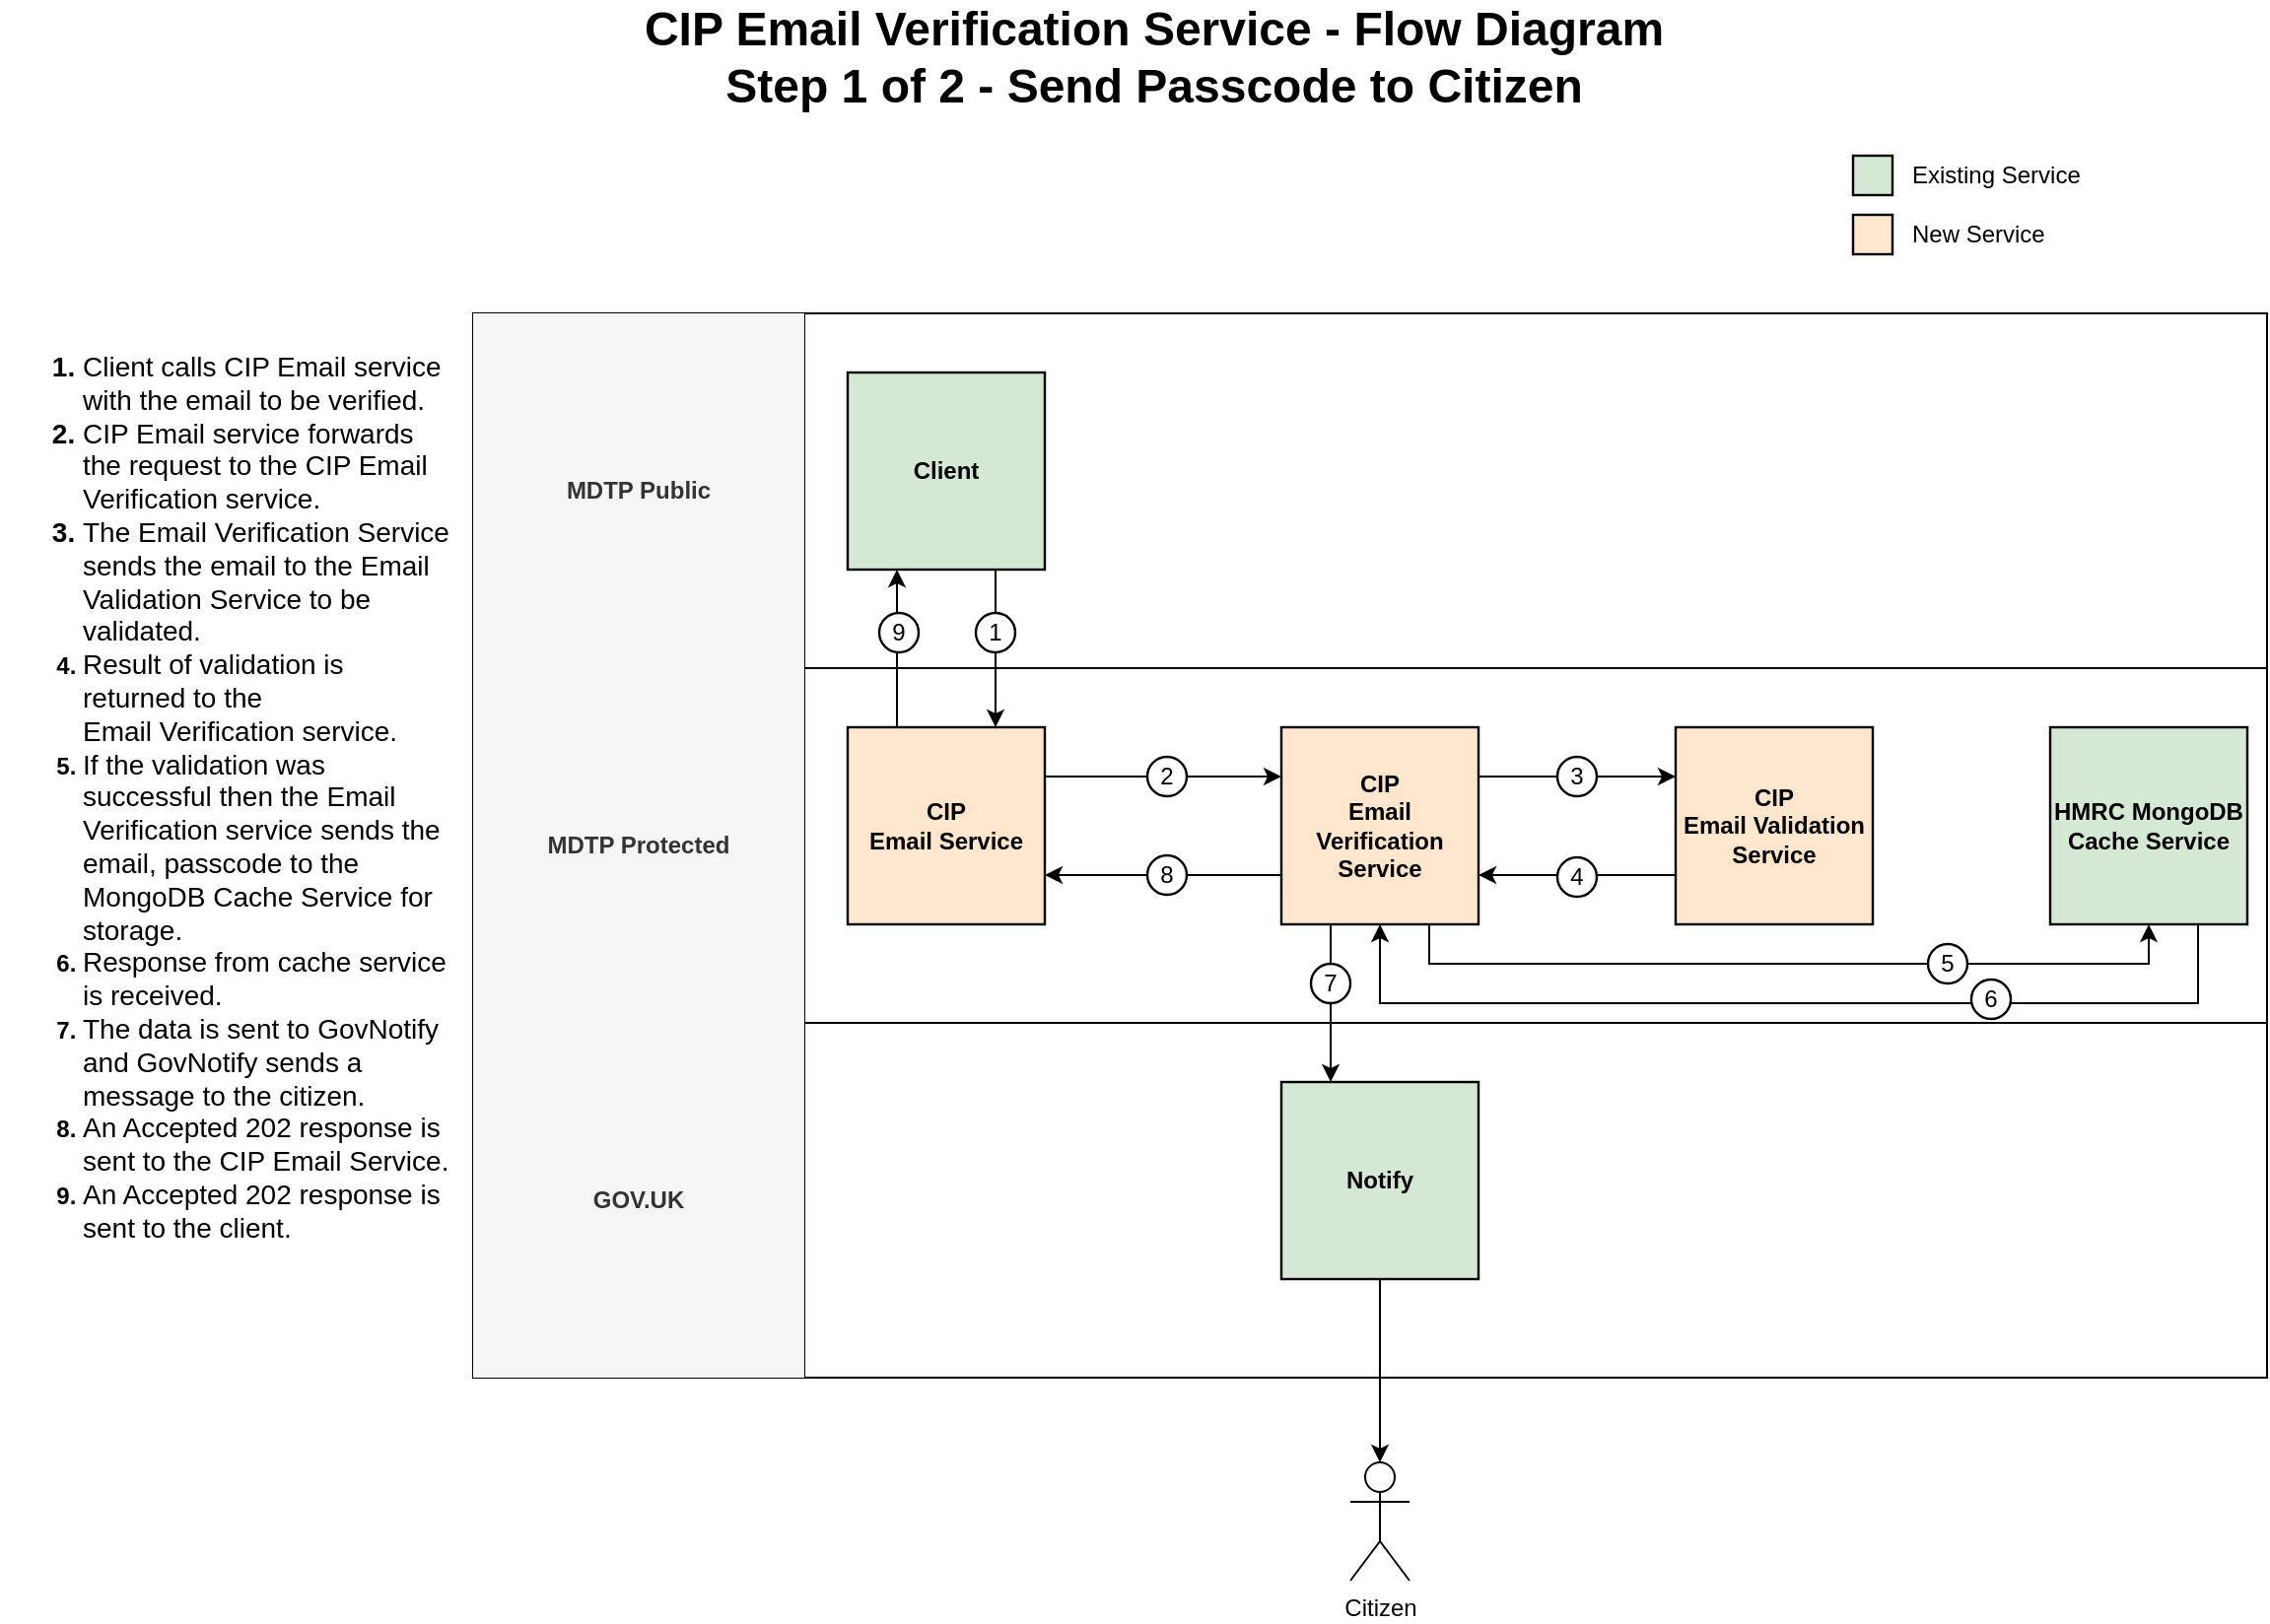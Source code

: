<mxfile version="20.4.0" type="device"><diagram id="kgpKYQtTHZ0yAKxKKP6v" name="Page-1"><mxGraphModel dx="1186" dy="532" grid="1" gridSize="10" guides="1" tooltips="1" connect="1" arrows="1" fold="1" page="1" pageScale="1" pageWidth="1169" pageHeight="827" math="0" shadow="0"><root><mxCell id="0"/><mxCell id="1" parent="0"/><mxCell id="KZSMSXj4tKg7x476YEKu-25" value="" style="shape=table;html=1;whiteSpace=wrap;startSize=0;container=1;collapsible=0;childLayout=tableLayout;strokeColor=#000000;" parent="1" vertex="1"><mxGeometry x="240" y="160" width="910" height="540" as="geometry"/></mxCell><mxCell id="KZSMSXj4tKg7x476YEKu-30" value="" style="shape=tableRow;horizontal=0;startSize=0;swimlaneHead=0;swimlaneBody=0;top=0;left=0;bottom=0;right=0;collapsible=0;dropTarget=0;fillColor=none;points=[[0,0.5],[1,0.5]];portConstraint=eastwest;" parent="KZSMSXj4tKg7x476YEKu-25" vertex="1"><mxGeometry width="910" height="180" as="geometry"/></mxCell><mxCell id="KZSMSXj4tKg7x476YEKu-31" value="&lt;b&gt;MDTP Public&lt;/b&gt;" style="shape=partialRectangle;html=1;whiteSpace=wrap;connectable=0;fillColor=#f5f5f5;top=0;left=0;bottom=0;right=0;overflow=hidden;fontColor=#333333;strokeColor=#000000;" parent="KZSMSXj4tKg7x476YEKu-30" vertex="1"><mxGeometry width="168" height="180" as="geometry"><mxRectangle width="168" height="180" as="alternateBounds"/></mxGeometry></mxCell><mxCell id="KZSMSXj4tKg7x476YEKu-32" value="" style="shape=partialRectangle;html=1;whiteSpace=wrap;connectable=0;fillColor=none;top=0;left=0;bottom=0;right=0;overflow=hidden;strokeColor=#000000;" parent="KZSMSXj4tKg7x476YEKu-30" vertex="1"><mxGeometry x="168" width="742" height="180" as="geometry"><mxRectangle width="742" height="180" as="alternateBounds"/></mxGeometry></mxCell><mxCell id="KZSMSXj4tKg7x476YEKu-34" value="" style="shape=tableRow;horizontal=0;startSize=0;swimlaneHead=0;swimlaneBody=0;top=0;left=0;bottom=0;right=0;collapsible=0;dropTarget=0;fillColor=none;points=[[0,0.5],[1,0.5]];portConstraint=eastwest;" parent="KZSMSXj4tKg7x476YEKu-25" vertex="1"><mxGeometry y="180" width="910" height="180" as="geometry"/></mxCell><mxCell id="KZSMSXj4tKg7x476YEKu-35" value="&lt;b&gt;MDTP Protected&lt;/b&gt;" style="shape=partialRectangle;html=1;whiteSpace=wrap;connectable=0;fillColor=#f5f5f5;top=0;left=0;bottom=0;right=0;overflow=hidden;fontColor=#333333;strokeColor=#000000;" parent="KZSMSXj4tKg7x476YEKu-34" vertex="1"><mxGeometry width="168" height="180" as="geometry"><mxRectangle width="168" height="180" as="alternateBounds"/></mxGeometry></mxCell><mxCell id="KZSMSXj4tKg7x476YEKu-36" value="" style="shape=partialRectangle;html=1;whiteSpace=wrap;connectable=0;fillColor=none;top=0;left=0;bottom=0;right=0;overflow=hidden;strokeColor=#000000;" parent="KZSMSXj4tKg7x476YEKu-34" vertex="1"><mxGeometry x="168" width="742" height="180" as="geometry"><mxRectangle width="742" height="180" as="alternateBounds"/></mxGeometry></mxCell><mxCell id="HF4KzSeiiXNY3HmiXMim-1" style="shape=tableRow;horizontal=0;startSize=0;swimlaneHead=0;swimlaneBody=0;top=0;left=0;bottom=0;right=0;collapsible=0;dropTarget=0;fillColor=none;points=[[0,0.5],[1,0.5]];portConstraint=eastwest;" parent="KZSMSXj4tKg7x476YEKu-25" vertex="1"><mxGeometry y="360" width="910" height="180" as="geometry"/></mxCell><mxCell id="HF4KzSeiiXNY3HmiXMim-2" value="&lt;b&gt;GOV.UK&lt;/b&gt;" style="shape=partialRectangle;html=1;whiteSpace=wrap;connectable=0;fillColor=#f5f5f5;top=0;left=0;bottom=0;right=0;overflow=hidden;fontColor=#333333;strokeColor=#000000;" parent="HF4KzSeiiXNY3HmiXMim-1" vertex="1"><mxGeometry width="168" height="180" as="geometry"><mxRectangle width="168" height="180" as="alternateBounds"/></mxGeometry></mxCell><mxCell id="HF4KzSeiiXNY3HmiXMim-3" style="shape=partialRectangle;html=1;whiteSpace=wrap;connectable=0;fillColor=none;top=0;left=0;bottom=0;right=0;overflow=hidden;strokeColor=#000000;" parent="HF4KzSeiiXNY3HmiXMim-1" vertex="1"><mxGeometry x="168" width="742" height="180" as="geometry"><mxRectangle width="742" height="180" as="alternateBounds"/></mxGeometry></mxCell><mxCell id="KZSMSXj4tKg7x476YEKu-47" value="Client" style="whiteSpace=wrap;html=1;aspect=fixed;labelBackgroundColor=#D5E8D4;fillColor=#d5e8d4;strokeColor=#000000;fontStyle=1;strokeWidth=1.2;" parent="1" vertex="1"><mxGeometry x="430" y="190" width="100" height="100" as="geometry"/></mxCell><mxCell id="KZSMSXj4tKg7x476YEKu-48" value="CIP &lt;br&gt;Email Service" style="whiteSpace=wrap;html=1;aspect=fixed;labelBackgroundColor=#FFE6CC;fillColor=#FFE6CC;strokeColor=#000000;fontStyle=1;strokeWidth=1.2;" parent="1" vertex="1"><mxGeometry x="430" y="370" width="100" height="100" as="geometry"/></mxCell><mxCell id="KZSMSXj4tKg7x476YEKu-49" value="CIP&lt;br&gt;Email&lt;br&gt;Verification Service" style="whiteSpace=wrap;html=1;aspect=fixed;labelBackgroundColor=#FFE6CC;fillColor=#FFE6CC;strokeColor=#000000;fontStyle=1;strokeWidth=1.2;" parent="1" vertex="1"><mxGeometry x="650" y="370" width="100" height="100" as="geometry"/></mxCell><mxCell id="KZSMSXj4tKg7x476YEKu-50" value="Existing Service" style="html=1;aspect=fixed;labelBackgroundColor=none;strokeColor=#000000;strokeWidth=1.2;labelPosition=right;verticalLabelPosition=middle;align=left;verticalAlign=middle;fillColor=#D5E8D4;spacing=10;" parent="1" vertex="1"><mxGeometry x="940" y="80" width="20" height="20" as="geometry"/></mxCell><mxCell id="KZSMSXj4tKg7x476YEKu-54" value="New Service" style="html=1;aspect=fixed;labelBackgroundColor=none;strokeColor=#000000;strokeWidth=1.2;labelPosition=right;verticalLabelPosition=middle;align=left;verticalAlign=middle;fillColor=#ffe6cc;spacing=10;" parent="1" vertex="1"><mxGeometry x="940" y="110" width="20" height="20" as="geometry"/></mxCell><mxCell id="KZSMSXj4tKg7x476YEKu-56" value="&lt;ol style=&quot;&quot;&gt;&lt;li style=&quot;font-size: 14px;&quot;&gt;&lt;span style=&quot;font-weight: normal; background-color: initial;&quot;&gt;Client calls CIP Email service with the email to be verified.&lt;/span&gt;&lt;/li&gt;&lt;li style=&quot;font-size: 14px;&quot;&gt;&lt;span style=&quot;font-weight: normal; background-color: initial;&quot;&gt;CIP Email service&amp;nbsp;forwards the request to the CIP Email Verification service.&amp;nbsp;&lt;/span&gt;&lt;span style=&quot;font-weight: normal;&quot;&gt;&lt;span style=&quot;background-color: initial;&quot;&gt;&amp;nbsp;&lt;/span&gt;&lt;/span&gt;&lt;/li&gt;&lt;li style=&quot;font-size: 14px;&quot;&gt;&lt;span style=&quot;font-weight: normal;&quot;&gt;The Email Verification Service sends the email to the Email Validation Service to be validated.&lt;/span&gt;&lt;/li&gt;&lt;li style=&quot;&quot;&gt;&lt;span style=&quot;font-size: 14px; font-weight: normal;&quot;&gt;Result of validation is returned to the Email&amp;nbsp;&lt;/span&gt;&lt;span style=&quot;font-size: 14px; font-weight: 400;&quot;&gt;Verification&lt;/span&gt;&lt;span style=&quot;font-size: 14px; font-weight: normal;&quot;&gt;&amp;nbsp;service.&lt;/span&gt;&amp;nbsp;&lt;/li&gt;&lt;li style=&quot;&quot;&gt;&lt;span style=&quot;font-size: 14px; font-weight: normal;&quot;&gt;If the validation was successful then the Email Verification&amp;nbsp;service sends the email, passcode to the MongoDB Cache Service for storage&lt;/span&gt;&lt;span style=&quot;font-size: 14px; font-weight: normal;&quot;&gt;.&lt;/span&gt;&lt;/li&gt;&lt;li&gt;&lt;span style=&quot;font-size: 14px; font-weight: normal;&quot;&gt;Response from cache service is received.&lt;/span&gt;&lt;/li&gt;&lt;li&gt;&lt;span style=&quot;font-size: 14px; font-weight: normal;&quot;&gt;The data is sent to GovNotify and GovNotify sends a message to the citizen.&lt;/span&gt;&lt;/li&gt;&lt;li style=&quot;&quot;&gt;&lt;span style=&quot;font-size: 14px; font-weight: normal;&quot;&gt;An Accepted 202 response is sent to the CIP Email Service.&lt;/span&gt;&lt;/li&gt;&lt;li&gt;&lt;span style=&quot;font-size: 14px; font-weight: normal;&quot;&gt;An Accepted 202 response is sent to the client.&lt;/span&gt;&lt;/li&gt;&lt;/ol&gt;" style="text;strokeColor=none;fillColor=none;html=1;verticalAlign=top;overflow=hidden;labelBackgroundColor=none;fontStyle=1;horizontal=1;whiteSpace=wrap;" parent="1" vertex="1"><mxGeometry y="160" width="230" height="600" as="geometry"/></mxCell><mxCell id="KZSMSXj4tKg7x476YEKu-73" value="" style="endArrow=none;html=1;rounded=0;exitX=0.75;exitY=1;exitDx=0;exitDy=0;entryX=0.5;entryY=0;entryDx=0;entryDy=0;" parent="1" source="KZSMSXj4tKg7x476YEKu-47" target="KZSMSXj4tKg7x476YEKu-71" edge="1"><mxGeometry width="50" height="50" relative="1" as="geometry"><mxPoint x="11" y="20" as="sourcePoint"/><mxPoint x="11" y="110" as="targetPoint"/></mxGeometry></mxCell><mxCell id="KZSMSXj4tKg7x476YEKu-84" value="" style="endArrow=classic;html=1;rounded=0;entryX=0;entryY=0.25;entryDx=0;entryDy=0;exitX=1;exitY=0.5;exitDx=0;exitDy=0;startArrow=none;" parent="1" source="KZSMSXj4tKg7x476YEKu-85" target="KZSMSXj4tKg7x476YEKu-49" edge="1"><mxGeometry width="50" height="50" relative="1" as="geometry"><mxPoint x="-40" y="50" as="sourcePoint"/><mxPoint x="10" y="10" as="targetPoint"/></mxGeometry></mxCell><mxCell id="KZSMSXj4tKg7x476YEKu-91" value="CIP Email Verification Service - Flow Diagram&lt;br&gt;Step 1 of 2 - Send Passcode to Citizen" style="text;strokeColor=none;fillColor=none;html=1;fontSize=24;fontStyle=1;verticalAlign=middle;align=center;labelBackgroundColor=none;" parent="1" vertex="1"><mxGeometry x="535" y="10" width="100" height="40" as="geometry"/></mxCell><mxCell id="KZSMSXj4tKg7x476YEKu-85" value="2" style="ellipse;whiteSpace=wrap;html=1;aspect=fixed;labelBackgroundColor=none;strokeColor=#000000;strokeWidth=1.2;fillColor=none;" parent="1" vertex="1"><mxGeometry x="582" y="385" width="20" height="20" as="geometry"/></mxCell><mxCell id="KZSMSXj4tKg7x476YEKu-86" value="" style="endArrow=none;html=1;rounded=0;entryX=0;entryY=0.5;entryDx=0;entryDy=0;exitX=1;exitY=0.25;exitDx=0;exitDy=0;" parent="1" source="KZSMSXj4tKg7x476YEKu-48" target="KZSMSXj4tKg7x476YEKu-85" edge="1"><mxGeometry width="50" height="50" relative="1" as="geometry"><mxPoint x="560" y="420" as="sourcePoint"/><mxPoint x="660" y="420" as="targetPoint"/></mxGeometry></mxCell><mxCell id="HF4KzSeiiXNY3HmiXMim-4" value="Notify" style="whiteSpace=wrap;html=1;aspect=fixed;labelBackgroundColor=#D5E8D4;fillColor=#d5e8d4;strokeColor=#000000;fontStyle=1;strokeWidth=1.2;" parent="1" vertex="1"><mxGeometry x="650" y="550" width="100" height="100" as="geometry"/></mxCell><mxCell id="HF4KzSeiiXNY3HmiXMim-5" value="" style="endArrow=classic;html=1;rounded=0;entryX=0.25;entryY=0;entryDx=0;entryDy=0;exitX=0.5;exitY=1;exitDx=0;exitDy=0;startArrow=none;" parent="1" source="HF4KzSeiiXNY3HmiXMim-6" target="HF4KzSeiiXNY3HmiXMim-4" edge="1"><mxGeometry width="50" height="50" relative="1" as="geometry"><mxPoint x="560" y="480" as="sourcePoint"/><mxPoint x="610" y="430" as="targetPoint"/></mxGeometry></mxCell><mxCell id="HF4KzSeiiXNY3HmiXMim-6" value="7" style="ellipse;whiteSpace=wrap;html=1;aspect=fixed;labelBackgroundColor=none;strokeColor=#000000;strokeWidth=1.2;fillColor=none;" parent="1" vertex="1"><mxGeometry x="665" y="490" width="20" height="20" as="geometry"/></mxCell><mxCell id="HF4KzSeiiXNY3HmiXMim-7" value="" style="endArrow=none;html=1;rounded=0;entryX=0.5;entryY=0;entryDx=0;entryDy=0;exitX=0.25;exitY=1;exitDx=0;exitDy=0;" parent="1" source="KZSMSXj4tKg7x476YEKu-49" target="HF4KzSeiiXNY3HmiXMim-6" edge="1"><mxGeometry width="50" height="50" relative="1" as="geometry"><mxPoint x="840" y="470" as="sourcePoint"/><mxPoint x="840" y="550" as="targetPoint"/></mxGeometry></mxCell><mxCell id="HF4KzSeiiXNY3HmiXMim-8" value="CIP&lt;br&gt;Email Validation Service" style="whiteSpace=wrap;html=1;aspect=fixed;labelBackgroundColor=#FFE6CC;fillColor=#FFE6CC;strokeColor=#000000;fontStyle=1;strokeWidth=1.2;" parent="1" vertex="1"><mxGeometry x="850" y="370" width="100" height="100" as="geometry"/></mxCell><mxCell id="HF4KzSeiiXNY3HmiXMim-11" value="" style="endArrow=classic;html=1;rounded=0;entryX=0;entryY=0.25;entryDx=0;entryDy=0;exitX=1;exitY=0.5;exitDx=0;exitDy=0;startArrow=none;" parent="1" source="HF4KzSeiiXNY3HmiXMim-12" target="HF4KzSeiiXNY3HmiXMim-8" edge="1"><mxGeometry width="50" height="50" relative="1" as="geometry"><mxPoint x="560" y="480" as="sourcePoint"/><mxPoint x="610" y="430" as="targetPoint"/></mxGeometry></mxCell><mxCell id="HF4KzSeiiXNY3HmiXMim-15" value="Citizen" style="shape=umlActor;verticalLabelPosition=bottom;verticalAlign=top;html=1;outlineConnect=0;" parent="1" vertex="1"><mxGeometry x="685" y="743" width="30" height="60" as="geometry"/></mxCell><mxCell id="HF4KzSeiiXNY3HmiXMim-13" value="" style="endArrow=none;html=1;rounded=0;entryX=0;entryY=0.25;entryDx=0;entryDy=0;exitX=1;exitY=0.25;exitDx=0;exitDy=0;" parent="1" source="KZSMSXj4tKg7x476YEKu-49" target="HF4KzSeiiXNY3HmiXMim-8" edge="1"><mxGeometry width="50" height="50" relative="1" as="geometry"><mxPoint x="830" y="420" as="sourcePoint"/><mxPoint x="940" y="420" as="targetPoint"/></mxGeometry></mxCell><mxCell id="HF4KzSeiiXNY3HmiXMim-21" value="" style="group" parent="1" vertex="1" connectable="0"><mxGeometry x="750" y="670" width="20" height="20" as="geometry"/></mxCell><mxCell id="HF4KzSeiiXNY3HmiXMim-17" value="" style="endArrow=classic;html=1;rounded=0;entryX=0.5;entryY=0;entryDx=0;entryDy=0;entryPerimeter=0;exitX=0.5;exitY=1;exitDx=0;exitDy=0;" parent="HF4KzSeiiXNY3HmiXMim-21" source="HF4KzSeiiXNY3HmiXMim-4" target="HF4KzSeiiXNY3HmiXMim-15" edge="1"><mxGeometry width="50" height="50" relative="1" as="geometry"><mxPoint x="-190" y="70" as="sourcePoint"/><mxPoint x="-140" y="20" as="targetPoint"/></mxGeometry></mxCell><mxCell id="8N3wy7owBrOQM7EkCpCu-1" value="" style="endArrow=classic;html=1;rounded=0;entryX=0.25;entryY=1;entryDx=0;entryDy=0;exitX=0.25;exitY=0;exitDx=0;exitDy=0;" parent="1" source="KZSMSXj4tKg7x476YEKu-48" target="KZSMSXj4tKg7x476YEKu-47" edge="1"><mxGeometry width="50" height="50" relative="1" as="geometry"><mxPoint x="560" y="490" as="sourcePoint"/><mxPoint x="610" y="440" as="targetPoint"/></mxGeometry></mxCell><mxCell id="8N3wy7owBrOQM7EkCpCu-2" value="9" style="ellipse;whiteSpace=wrap;html=1;aspect=fixed;labelBackgroundColor=none;strokeColor=#000000;strokeWidth=1.2;fillColor=default;" parent="1" vertex="1"><mxGeometry x="446" y="312" width="20" height="20" as="geometry"/></mxCell><mxCell id="KZSMSXj4tKg7x476YEKu-70" value="" style="endArrow=classic;html=1;rounded=0;exitX=0.5;exitY=1;exitDx=0;exitDy=0;startArrow=none;entryX=0.75;entryY=0;entryDx=0;entryDy=0;" parent="1" source="KZSMSXj4tKg7x476YEKu-71" target="KZSMSXj4tKg7x476YEKu-48" edge="1"><mxGeometry width="50" height="50" relative="1" as="geometry"><mxPoint x="521" y="290" as="sourcePoint"/><mxPoint x="520" y="370" as="targetPoint"/></mxGeometry></mxCell><mxCell id="KZSMSXj4tKg7x476YEKu-71" value="1" style="ellipse;whiteSpace=wrap;html=1;aspect=fixed;labelBackgroundColor=none;strokeColor=#000000;strokeWidth=1.2;fillColor=none;" parent="1" vertex="1"><mxGeometry x="495" y="312" width="20" height="20" as="geometry"/></mxCell><mxCell id="8N3wy7owBrOQM7EkCpCu-4" value="" style="endArrow=classic;html=1;rounded=0;exitX=0;exitY=0.75;exitDx=0;exitDy=0;entryX=1;entryY=0.75;entryDx=0;entryDy=0;" parent="1" source="HF4KzSeiiXNY3HmiXMim-8" target="KZSMSXj4tKg7x476YEKu-49" edge="1"><mxGeometry width="50" height="50" relative="1" as="geometry"><mxPoint x="560" y="490" as="sourcePoint"/><mxPoint x="610" y="440" as="targetPoint"/></mxGeometry></mxCell><mxCell id="8N3wy7owBrOQM7EkCpCu-5" value="4" style="ellipse;whiteSpace=wrap;html=1;aspect=fixed;labelBackgroundColor=none;strokeColor=#000000;strokeWidth=1.2;fillColor=default;" parent="1" vertex="1"><mxGeometry x="790" y="436" width="20" height="20" as="geometry"/></mxCell><mxCell id="8N3wy7owBrOQM7EkCpCu-12" value="" style="endArrow=classic;html=1;rounded=0;exitX=0;exitY=0.75;exitDx=0;exitDy=0;entryX=1;entryY=0.75;entryDx=0;entryDy=0;" parent="1" source="KZSMSXj4tKg7x476YEKu-49" target="KZSMSXj4tKg7x476YEKu-48" edge="1"><mxGeometry width="50" height="50" relative="1" as="geometry"><mxPoint x="560" y="490" as="sourcePoint"/><mxPoint x="610" y="440" as="targetPoint"/></mxGeometry></mxCell><mxCell id="8N3wy7owBrOQM7EkCpCu-13" value="8" style="ellipse;whiteSpace=wrap;html=1;aspect=fixed;labelBackgroundColor=none;strokeColor=#000000;strokeWidth=1.2;fillColor=default;" parent="1" vertex="1"><mxGeometry x="582" y="435" width="20" height="20" as="geometry"/></mxCell><mxCell id="6dJBO6blwS6Dv6m03o9E-2" value="HMRC MongoDB Cache Service" style="whiteSpace=wrap;html=1;aspect=fixed;labelBackgroundColor=#D5E8D4;fillColor=#d5e8d4;strokeColor=#000000;fontStyle=1;strokeWidth=1.2;" parent="1" vertex="1"><mxGeometry x="1040" y="370" width="100" height="100" as="geometry"/></mxCell><mxCell id="HF4KzSeiiXNY3HmiXMim-12" value="3" style="ellipse;whiteSpace=wrap;html=1;aspect=fixed;labelBackgroundColor=none;strokeColor=#000000;strokeWidth=1.2;fillColor=#FFFFFF;" parent="1" vertex="1"><mxGeometry x="790" y="385" width="20" height="20" as="geometry"/></mxCell><mxCell id="6dJBO6blwS6Dv6m03o9E-16" value="" style="endArrow=classic;html=1;rounded=0;exitX=0.75;exitY=1;exitDx=0;exitDy=0;entryX=0.5;entryY=1;entryDx=0;entryDy=0;" parent="1" source="6dJBO6blwS6Dv6m03o9E-2" target="KZSMSXj4tKg7x476YEKu-49" edge="1"><mxGeometry width="50" height="50" relative="1" as="geometry"><mxPoint x="1100" y="480" as="sourcePoint"/><mxPoint x="735" y="480" as="targetPoint"/><Array as="points"><mxPoint x="1115" y="510"/><mxPoint x="700" y="510"/></Array></mxGeometry></mxCell><mxCell id="6dJBO6blwS6Dv6m03o9E-13" value="6" style="ellipse;whiteSpace=wrap;html=1;aspect=fixed;labelBackgroundColor=#FFFFFF;strokeColor=#000000;strokeWidth=1.2;fillColor=#FFFFFF;" parent="1" vertex="1"><mxGeometry x="1000" y="498" width="20" height="20" as="geometry"/></mxCell><mxCell id="6dJBO6blwS6Dv6m03o9E-15" value="" style="endArrow=classic;html=1;rounded=0;exitX=0.75;exitY=1;exitDx=0;exitDy=0;entryX=0.5;entryY=1;entryDx=0;entryDy=0;" parent="1" source="KZSMSXj4tKg7x476YEKu-49" target="6dJBO6blwS6Dv6m03o9E-2" edge="1"><mxGeometry width="50" height="50" relative="1" as="geometry"><mxPoint x="961" y="420" as="sourcePoint"/><mxPoint x="1011" y="370" as="targetPoint"/><Array as="points"><mxPoint x="725" y="490"/><mxPoint x="1090" y="490"/></Array></mxGeometry></mxCell><mxCell id="6dJBO6blwS6Dv6m03o9E-7" value="5" style="ellipse;whiteSpace=wrap;html=1;aspect=fixed;labelBackgroundColor=default;strokeColor=#000000;strokeWidth=1.2;fillColor=#FFFFFF;" parent="1" vertex="1"><mxGeometry x="978" y="480" width="20" height="20" as="geometry"/></mxCell></root></mxGraphModel></diagram></mxfile>